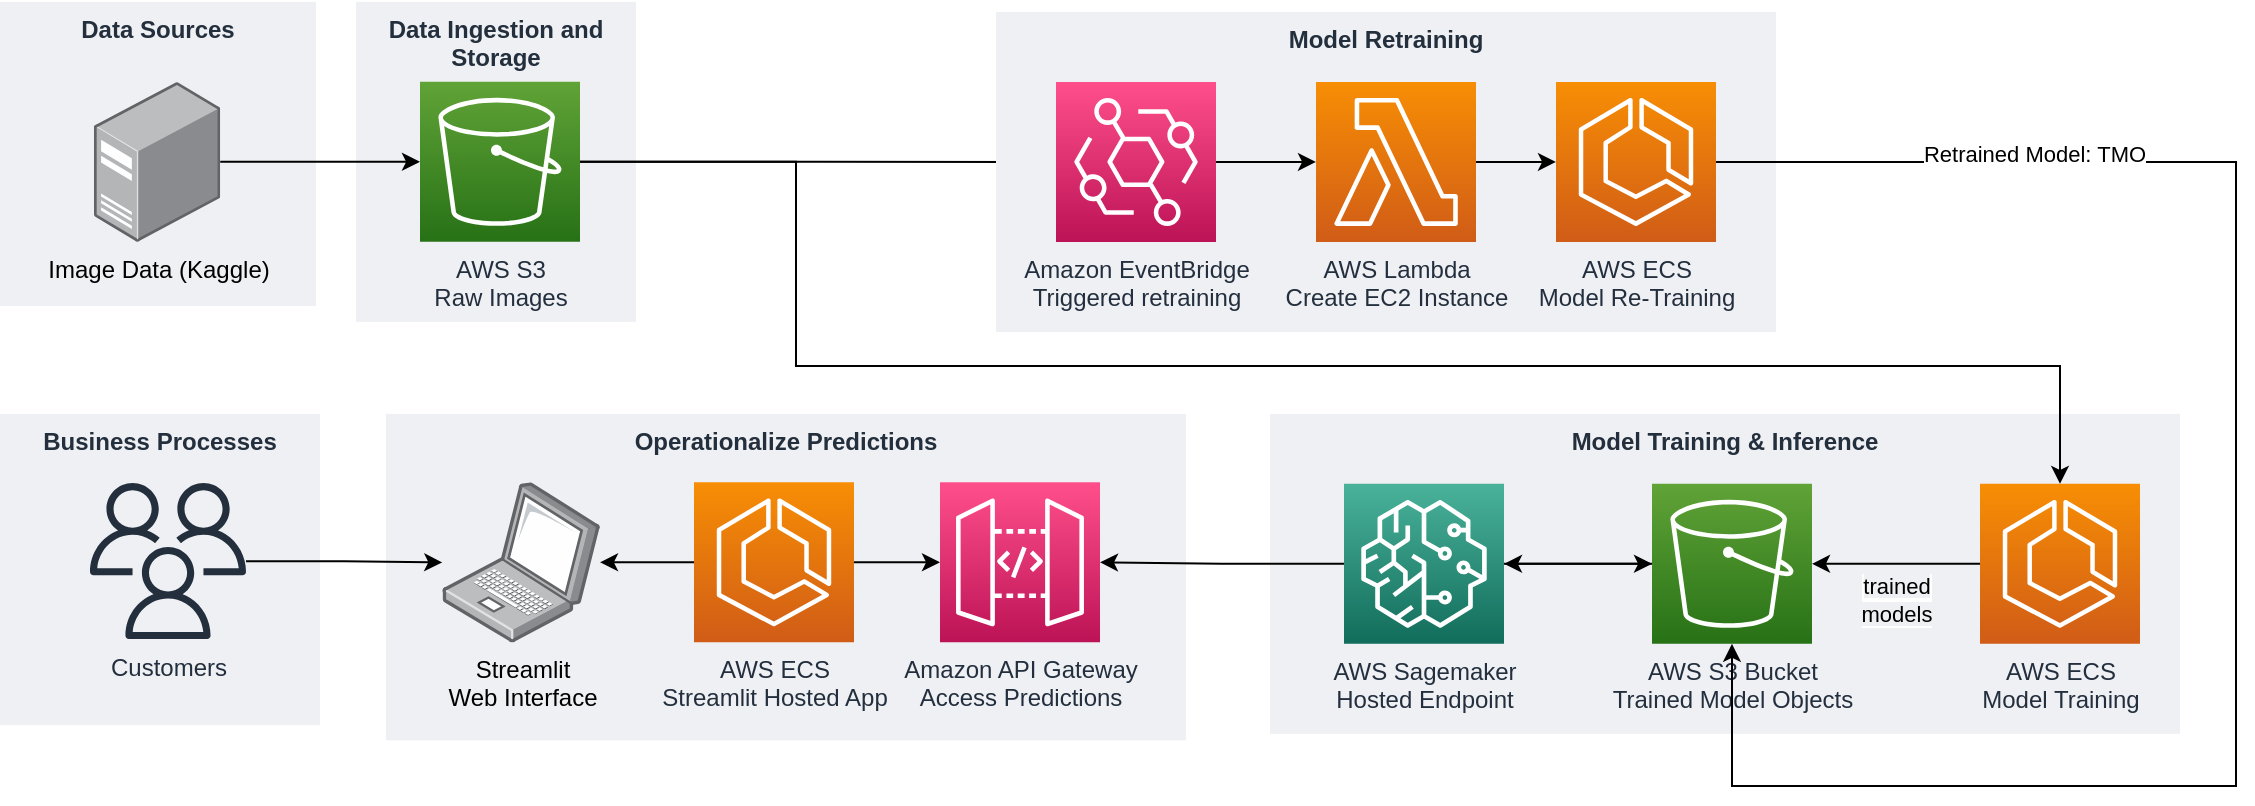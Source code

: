 <mxfile version="21.3.5" type="device">
  <diagram name="Functional Diagram" id="ufa0lLLInginGB9UVhgG">
    <mxGraphModel dx="1973" dy="1038" grid="1" gridSize="10" guides="1" tooltips="1" connect="1" arrows="1" fold="1" page="1" pageScale="1" pageWidth="1100" pageHeight="850" math="0" shadow="0">
      <root>
        <mxCell id="0" />
        <mxCell id="1" parent="0" />
        <mxCell id="2QM9sn8CAkpO6FXMNuXR-11" value="&lt;b&gt;Business Processes&lt;/b&gt;" style="fillColor=#EFF0F3;strokeColor=none;dashed=0;verticalAlign=top;fontStyle=0;fontColor=#232F3D;whiteSpace=wrap;html=1;labelBackgroundColor=#eff0f3;" parent="1" vertex="1">
          <mxGeometry x="62" y="263.93" width="160" height="155.69" as="geometry" />
        </mxCell>
        <mxCell id="m01nbZJdQ4zT8pmcxxm--37" value="&lt;b&gt;Operationalize Predictions&lt;/b&gt;" style="fillColor=#EFF0F3;strokeColor=none;dashed=0;verticalAlign=top;fontStyle=0;fontColor=#232F3D;whiteSpace=wrap;html=1;" parent="1" vertex="1">
          <mxGeometry x="255" y="263.93" width="400" height="163.25" as="geometry" />
        </mxCell>
        <mxCell id="m01nbZJdQ4zT8pmcxxm--36" value="&lt;b&gt;Model Training &amp;amp; Inference&lt;/b&gt;" style="fillColor=#EFF0F3;strokeColor=none;dashed=0;verticalAlign=top;fontStyle=0;fontColor=#232F3D;whiteSpace=wrap;html=1;" parent="1" vertex="1">
          <mxGeometry x="697" y="263.93" width="455" height="160" as="geometry" />
        </mxCell>
        <mxCell id="m01nbZJdQ4zT8pmcxxm--35" value="&lt;b&gt;Data Sources&lt;/b&gt;" style="fillColor=#EFF0F3;strokeColor=none;dashed=0;verticalAlign=top;fontStyle=0;fontColor=#232F3D;whiteSpace=wrap;html=1;labelBackgroundColor=#eff0f3;" parent="1" vertex="1">
          <mxGeometry x="62" y="57.93" width="158" height="152.07" as="geometry" />
        </mxCell>
        <mxCell id="m01nbZJdQ4zT8pmcxxm--34" value="&lt;b&gt;Data Ingestion and Storage&lt;/b&gt;" style="fillColor=#EFF0F3;strokeColor=none;dashed=0;verticalAlign=top;fontStyle=0;fontColor=#232F3D;whiteSpace=wrap;html=1;labelBackgroundColor=#EFF0F3;" parent="1" vertex="1">
          <mxGeometry x="240" y="57.93" width="140" height="160" as="geometry" />
        </mxCell>
        <mxCell id="wHcP6dZyptFnRdKUoRb5-2" style="edgeStyle=orthogonalEdgeStyle;rounded=0;orthogonalLoop=1;jettySize=auto;html=1;entryX=0;entryY=0.5;entryDx=0;entryDy=0;entryPerimeter=0;" parent="1" source="S7b122qS-cLrcYWj2jss-27" target="wHcP6dZyptFnRdKUoRb5-1" edge="1">
          <mxGeometry relative="1" as="geometry" />
        </mxCell>
        <mxCell id="S7b122qS-cLrcYWj2jss-27" value="&lt;span style=&quot;background-color: rgb(239, 240, 243);&quot;&gt;Image Data (Kaggle)&lt;/span&gt;" style="image;points=[];aspect=fixed;html=1;align=center;shadow=0;dashed=0;image=img/lib/allied_telesis/computer_and_terminals/Server_Desktop.svg;" parent="1" vertex="1">
          <mxGeometry x="109.0" y="97.93" width="63.11" height="80" as="geometry" />
        </mxCell>
        <mxCell id="m01nbZJdQ4zT8pmcxxm--32" value="Streamlit&lt;br&gt;Web Interface" style="image;points=[];aspect=fixed;html=1;align=center;shadow=0;dashed=0;image=img/lib/allied_telesis/computer_and_terminals/Laptop.svg;labelBackgroundColor=#eff0f3;" parent="1" vertex="1">
          <mxGeometry x="283.13" y="298.18" width="78.87" height="80" as="geometry" />
        </mxCell>
        <mxCell id="S7b122qS-cLrcYWj2jss-29" style="edgeStyle=orthogonalEdgeStyle;rounded=0;orthogonalLoop=1;jettySize=auto;html=1;entryX=1;entryY=0.5;entryDx=0;entryDy=0;entryPerimeter=0;" parent="1" source="S7b122qS-cLrcYWj2jss-8" target="S7b122qS-cLrcYWj2jss-10" edge="1">
          <mxGeometry relative="1" as="geometry" />
        </mxCell>
        <mxCell id="S7b122qS-cLrcYWj2jss-8" value="AWS S3 Bucket&lt;br&gt;Trained Model Objects" style="sketch=0;points=[[0,0,0],[0.25,0,0],[0.5,0,0],[0.75,0,0],[1,0,0],[0,1,0],[0.25,1,0],[0.5,1,0],[0.75,1,0],[1,1,0],[0,0.25,0],[0,0.5,0],[0,0.75,0],[1,0.25,0],[1,0.5,0],[1,0.75,0]];outlineConnect=0;fontColor=#232F3E;gradientColor=#60A337;gradientDirection=north;fillColor=#277116;strokeColor=#ffffff;dashed=0;verticalLabelPosition=bottom;verticalAlign=top;align=center;html=1;fontSize=12;fontStyle=0;aspect=fixed;shape=mxgraph.aws4.resourceIcon;resIcon=mxgraph.aws4.s3;labelBackgroundColor=#EFF0F3;" parent="1" vertex="1">
          <mxGeometry x="888" y="298.93" width="80" height="80" as="geometry" />
        </mxCell>
        <mxCell id="S7b122qS-cLrcYWj2jss-30" style="edgeStyle=orthogonalEdgeStyle;rounded=0;orthogonalLoop=1;jettySize=auto;html=1;entryX=1;entryY=0.5;entryDx=0;entryDy=0;entryPerimeter=0;exitX=0;exitY=0.5;exitDx=0;exitDy=0;exitPerimeter=0;" parent="1" source="oHCDjZjMei8UxYcooUsv-13" target="S7b122qS-cLrcYWj2jss-8" edge="1">
          <mxGeometry relative="1" as="geometry">
            <mxPoint x="1043" y="338.93" as="sourcePoint" />
          </mxGeometry>
        </mxCell>
        <mxCell id="liwuj_oyVGzRcB01UIEL-6" value="&lt;span style=&quot;background-color: rgb(239, 240, 243);&quot;&gt;trained&lt;br&gt;models&lt;/span&gt;" style="edgeLabel;html=1;align=center;verticalAlign=middle;resizable=0;points=[];" parent="S7b122qS-cLrcYWj2jss-30" vertex="1" connectable="0">
          <mxGeometry x="0.075" y="1" relative="1" as="geometry">
            <mxPoint x="3" y="17" as="offset" />
          </mxGeometry>
        </mxCell>
        <mxCell id="liwuj_oyVGzRcB01UIEL-40" style="edgeStyle=orthogonalEdgeStyle;rounded=0;orthogonalLoop=1;jettySize=auto;html=1;entryX=0;entryY=0.5;entryDx=0;entryDy=0;entryPerimeter=0;" parent="1" source="S7b122qS-cLrcYWj2jss-10" target="S7b122qS-cLrcYWj2jss-8" edge="1">
          <mxGeometry relative="1" as="geometry" />
        </mxCell>
        <mxCell id="FB_ZD8XKhJtbQehK7H4x-2" style="edgeStyle=orthogonalEdgeStyle;rounded=0;orthogonalLoop=1;jettySize=auto;html=1;entryX=1;entryY=0.5;entryDx=0;entryDy=0;entryPerimeter=0;" edge="1" parent="1" source="S7b122qS-cLrcYWj2jss-10" target="S7b122qS-cLrcYWj2jss-16">
          <mxGeometry relative="1" as="geometry" />
        </mxCell>
        <mxCell id="S7b122qS-cLrcYWj2jss-10" value="AWS Sagemaker&lt;br&gt;Hosted Endpoint" style="sketch=0;points=[[0,0,0],[0.25,0,0],[0.5,0,0],[0.75,0,0],[1,0,0],[0,1,0],[0.25,1,0],[0.5,1,0],[0.75,1,0],[1,1,0],[0,0.25,0],[0,0.5,0],[0,0.75,0],[1,0.25,0],[1,0.5,0],[1,0.75,0]];outlineConnect=0;fontColor=#232F3E;gradientColor=#4AB29A;gradientDirection=north;fillColor=#116D5B;strokeColor=#ffffff;dashed=0;verticalLabelPosition=bottom;verticalAlign=top;align=center;html=1;fontSize=12;fontStyle=0;aspect=fixed;shape=mxgraph.aws4.resourceIcon;resIcon=mxgraph.aws4.sagemaker;" parent="1" vertex="1">
          <mxGeometry x="734" y="298.93" width="80" height="80" as="geometry" />
        </mxCell>
        <mxCell id="S7b122qS-cLrcYWj2jss-16" value="Amazon API Gateway&lt;br&gt;Access Predictions" style="sketch=0;points=[[0,0,0],[0.25,0,0],[0.5,0,0],[0.75,0,0],[1,0,0],[0,1,0],[0.25,1,0],[0.5,1,0],[0.75,1,0],[1,1,0],[0,0.25,0],[0,0.5,0],[0,0.75,0],[1,0.25,0],[1,0.5,0],[1,0.75,0]];outlineConnect=0;fontColor=#232F3E;gradientColor=#FF4F8B;gradientDirection=north;fillColor=#BC1356;strokeColor=#ffffff;dashed=0;verticalLabelPosition=bottom;verticalAlign=top;align=center;html=1;fontSize=12;fontStyle=0;aspect=fixed;shape=mxgraph.aws4.resourceIcon;resIcon=mxgraph.aws4.api_gateway;" parent="1" vertex="1">
          <mxGeometry x="532" y="298.18" width="80" height="80" as="geometry" />
        </mxCell>
        <mxCell id="oHCDjZjMei8UxYcooUsv-13" value="AWS ECS&lt;br&gt;Model Training" style="sketch=0;points=[[0,0,0],[0.25,0,0],[0.5,0,0],[0.75,0,0],[1,0,0],[0,1,0],[0.25,1,0],[0.5,1,0],[0.75,1,0],[1,1,0],[0,0.25,0],[0,0.5,0],[0,0.75,0],[1,0.25,0],[1,0.5,0],[1,0.75,0]];outlineConnect=0;fontColor=#232F3E;gradientColor=#F78E04;gradientDirection=north;fillColor=#D05C17;strokeColor=#ffffff;dashed=0;verticalLabelPosition=bottom;verticalAlign=top;align=center;html=1;fontSize=12;fontStyle=0;aspect=fixed;shape=mxgraph.aws4.resourceIcon;resIcon=mxgraph.aws4.ecs;" parent="1" vertex="1">
          <mxGeometry x="1052" y="298.93" width="80" height="80" as="geometry" />
        </mxCell>
        <mxCell id="FB_ZD8XKhJtbQehK7H4x-4" style="edgeStyle=orthogonalEdgeStyle;rounded=0;orthogonalLoop=1;jettySize=auto;html=1;exitX=1;exitY=0.5;exitDx=0;exitDy=0;exitPerimeter=0;entryX=0.5;entryY=0;entryDx=0;entryDy=0;entryPerimeter=0;" edge="1" parent="1" source="wHcP6dZyptFnRdKUoRb5-1" target="oHCDjZjMei8UxYcooUsv-13">
          <mxGeometry relative="1" as="geometry">
            <Array as="points">
              <mxPoint x="460" y="138" />
              <mxPoint x="460" y="240" />
              <mxPoint x="1092" y="240" />
            </Array>
          </mxGeometry>
        </mxCell>
        <mxCell id="FB_ZD8XKhJtbQehK7H4x-5" style="edgeStyle=orthogonalEdgeStyle;rounded=0;orthogonalLoop=1;jettySize=auto;html=1;" edge="1" parent="1" source="wHcP6dZyptFnRdKUoRb5-1" target="ESBq7V7qB3ubexEb3FsM-2">
          <mxGeometry relative="1" as="geometry" />
        </mxCell>
        <mxCell id="wHcP6dZyptFnRdKUoRb5-1" value="AWS S3&lt;br&gt;Raw Images" style="sketch=0;points=[[0,0,0],[0.25,0,0],[0.5,0,0],[0.75,0,0],[1,0,0],[0,1,0],[0.25,1,0],[0.5,1,0],[0.75,1,0],[1,1,0],[0,0.25,0],[0,0.5,0],[0,0.75,0],[1,0.25,0],[1,0.5,0],[1,0.75,0]];outlineConnect=0;fontColor=#232F3E;gradientColor=#60A337;gradientDirection=north;fillColor=#277116;strokeColor=#ffffff;dashed=0;verticalLabelPosition=bottom;verticalAlign=top;align=center;html=1;fontSize=12;fontStyle=0;aspect=fixed;shape=mxgraph.aws4.resourceIcon;resIcon=mxgraph.aws4.s3;" parent="1" vertex="1">
          <mxGeometry x="272" y="97.93" width="80" height="80" as="geometry" />
        </mxCell>
        <mxCell id="ESBq7V7qB3ubexEb3FsM-1" value="&lt;b&gt;Model Retraining&lt;/b&gt;" style="fillColor=#EFF0F3;strokeColor=none;dashed=0;verticalAlign=top;fontStyle=0;fontColor=#232F3D;whiteSpace=wrap;html=1;labelBackgroundColor=#EFF0F3;" parent="1" vertex="1">
          <mxGeometry x="560" y="63" width="390" height="160" as="geometry" />
        </mxCell>
        <mxCell id="ESBq7V7qB3ubexEb3FsM-6" style="edgeStyle=orthogonalEdgeStyle;rounded=0;orthogonalLoop=1;jettySize=auto;html=1;entryX=0;entryY=0.5;entryDx=0;entryDy=0;entryPerimeter=0;" parent="1" source="ESBq7V7qB3ubexEb3FsM-2" target="ESBq7V7qB3ubexEb3FsM-4" edge="1">
          <mxGeometry relative="1" as="geometry" />
        </mxCell>
        <mxCell id="ESBq7V7qB3ubexEb3FsM-2" value="Amazon EventBridge&lt;br&gt;Triggered retraining" style="sketch=0;points=[[0,0,0],[0.25,0,0],[0.5,0,0],[0.75,0,0],[1,0,0],[0,1,0],[0.25,1,0],[0.5,1,0],[0.75,1,0],[1,1,0],[0,0.25,0],[0,0.5,0],[0,0.75,0],[1,0.25,0],[1,0.5,0],[1,0.75,0]];outlineConnect=0;fontColor=#232F3E;gradientColor=#FF4F8B;gradientDirection=north;fillColor=#BC1356;strokeColor=#ffffff;dashed=0;verticalLabelPosition=bottom;verticalAlign=top;align=center;html=1;fontSize=12;fontStyle=0;aspect=fixed;shape=mxgraph.aws4.resourceIcon;resIcon=mxgraph.aws4.eventbridge;" parent="1" vertex="1">
          <mxGeometry x="590" y="97.96" width="80" height="80" as="geometry" />
        </mxCell>
        <mxCell id="ESBq7V7qB3ubexEb3FsM-10" style="edgeStyle=orthogonalEdgeStyle;rounded=0;orthogonalLoop=1;jettySize=auto;html=1;entryX=0.5;entryY=1;entryDx=0;entryDy=0;entryPerimeter=0;exitX=1;exitY=0.5;exitDx=0;exitDy=0;exitPerimeter=0;" parent="1" target="S7b122qS-cLrcYWj2jss-8" edge="1" source="8MJu5eZEX09uWWYRtjKN-5">
          <mxGeometry relative="1" as="geometry">
            <Array as="points">
              <mxPoint x="1180" y="138" />
              <mxPoint x="1180" y="450" />
              <mxPoint x="928" y="450" />
            </Array>
            <mxPoint x="1080" y="138.0" as="sourcePoint" />
          </mxGeometry>
        </mxCell>
        <mxCell id="8MJu5eZEX09uWWYRtjKN-3" value="Retrained Model: TMO" style="edgeLabel;html=1;align=center;verticalAlign=middle;resizable=0;points=[];" parent="ESBq7V7qB3ubexEb3FsM-10" vertex="1" connectable="0">
          <mxGeometry x="-0.577" y="-1" relative="1" as="geometry">
            <mxPoint x="-31" y="-5" as="offset" />
          </mxGeometry>
        </mxCell>
        <mxCell id="8MJu5eZEX09uWWYRtjKN-6" style="edgeStyle=orthogonalEdgeStyle;rounded=0;orthogonalLoop=1;jettySize=auto;html=1;entryX=0;entryY=0.5;entryDx=0;entryDy=0;entryPerimeter=0;" parent="1" source="ESBq7V7qB3ubexEb3FsM-4" target="8MJu5eZEX09uWWYRtjKN-5" edge="1">
          <mxGeometry relative="1" as="geometry" />
        </mxCell>
        <mxCell id="ESBq7V7qB3ubexEb3FsM-4" value="AWS Lambda&lt;br&gt;Create EC2 Instance" style="sketch=0;points=[[0,0,0],[0.25,0,0],[0.5,0,0],[0.75,0,0],[1,0,0],[0,1,0],[0.25,1,0],[0.5,1,0],[0.75,1,0],[1,1,0],[0,0.25,0],[0,0.5,0],[0,0.75,0],[1,0.25,0],[1,0.5,0],[1,0.75,0]];outlineConnect=0;fontColor=#232F3E;gradientColor=#F78E04;gradientDirection=north;fillColor=#D05C17;strokeColor=#ffffff;dashed=0;verticalLabelPosition=bottom;verticalAlign=top;align=center;html=1;fontSize=12;fontStyle=0;aspect=fixed;shape=mxgraph.aws4.resourceIcon;resIcon=mxgraph.aws4.lambda;" parent="1" vertex="1">
          <mxGeometry x="720" y="97.96" width="80" height="80" as="geometry" />
        </mxCell>
        <mxCell id="8MJu5eZEX09uWWYRtjKN-5" value="AWS ECS&lt;br&gt;Model Re-Training" style="sketch=0;points=[[0,0,0],[0.25,0,0],[0.5,0,0],[0.75,0,0],[1,0,0],[0,1,0],[0.25,1,0],[0.5,1,0],[0.75,1,0],[1,1,0],[0,0.25,0],[0,0.5,0],[0,0.75,0],[1,0.25,0],[1,0.5,0],[1,0.75,0]];outlineConnect=0;fontColor=#232F3E;gradientColor=#F78E04;gradientDirection=north;fillColor=#D05C17;strokeColor=#ffffff;dashed=0;verticalLabelPosition=bottom;verticalAlign=top;align=center;html=1;fontSize=12;fontStyle=0;aspect=fixed;shape=mxgraph.aws4.resourceIcon;resIcon=mxgraph.aws4.ecs;" parent="1" vertex="1">
          <mxGeometry x="840" y="97.96" width="80" height="80" as="geometry" />
        </mxCell>
        <mxCell id="8MJu5eZEX09uWWYRtjKN-11" style="edgeStyle=orthogonalEdgeStyle;rounded=0;orthogonalLoop=1;jettySize=auto;html=1;entryX=0;entryY=0.5;entryDx=0;entryDy=0;entryPerimeter=0;" parent="1" source="8MJu5eZEX09uWWYRtjKN-10" target="S7b122qS-cLrcYWj2jss-16" edge="1">
          <mxGeometry relative="1" as="geometry" />
        </mxCell>
        <mxCell id="8MJu5eZEX09uWWYRtjKN-12" style="edgeStyle=orthogonalEdgeStyle;rounded=0;orthogonalLoop=1;jettySize=auto;html=1;" parent="1" source="8MJu5eZEX09uWWYRtjKN-10" target="m01nbZJdQ4zT8pmcxxm--32" edge="1">
          <mxGeometry relative="1" as="geometry" />
        </mxCell>
        <mxCell id="8MJu5eZEX09uWWYRtjKN-10" value="AWS ECS&lt;br&gt;Streamlit Hosted App" style="sketch=0;points=[[0,0,0],[0.25,0,0],[0.5,0,0],[0.75,0,0],[1,0,0],[0,1,0],[0.25,1,0],[0.5,1,0],[0.75,1,0],[1,1,0],[0,0.25,0],[0,0.5,0],[0,0.75,0],[1,0.25,0],[1,0.5,0],[1,0.75,0]];outlineConnect=0;fontColor=#232F3E;gradientColor=#F78E04;gradientDirection=north;fillColor=#D05C17;strokeColor=#ffffff;dashed=0;verticalLabelPosition=bottom;verticalAlign=top;align=center;html=1;fontSize=12;fontStyle=0;aspect=fixed;shape=mxgraph.aws4.resourceIcon;resIcon=mxgraph.aws4.ecs;" parent="1" vertex="1">
          <mxGeometry x="409" y="298.18" width="80" height="80" as="geometry" />
        </mxCell>
        <mxCell id="8MJu5eZEX09uWWYRtjKN-14" style="edgeStyle=orthogonalEdgeStyle;rounded=0;orthogonalLoop=1;jettySize=auto;html=1;" parent="1" source="8MJu5eZEX09uWWYRtjKN-13" target="m01nbZJdQ4zT8pmcxxm--32" edge="1">
          <mxGeometry relative="1" as="geometry" />
        </mxCell>
        <mxCell id="8MJu5eZEX09uWWYRtjKN-13" value="Customers" style="sketch=0;outlineConnect=0;fontColor=#232F3E;gradientColor=none;fillColor=#232F3D;strokeColor=none;dashed=0;verticalLabelPosition=bottom;verticalAlign=top;align=center;html=1;fontSize=12;fontStyle=0;aspect=fixed;pointerEvents=1;shape=mxgraph.aws4.users;" parent="1" vertex="1">
          <mxGeometry x="107" y="298.56" width="78" height="78" as="geometry" />
        </mxCell>
      </root>
    </mxGraphModel>
  </diagram>
</mxfile>
